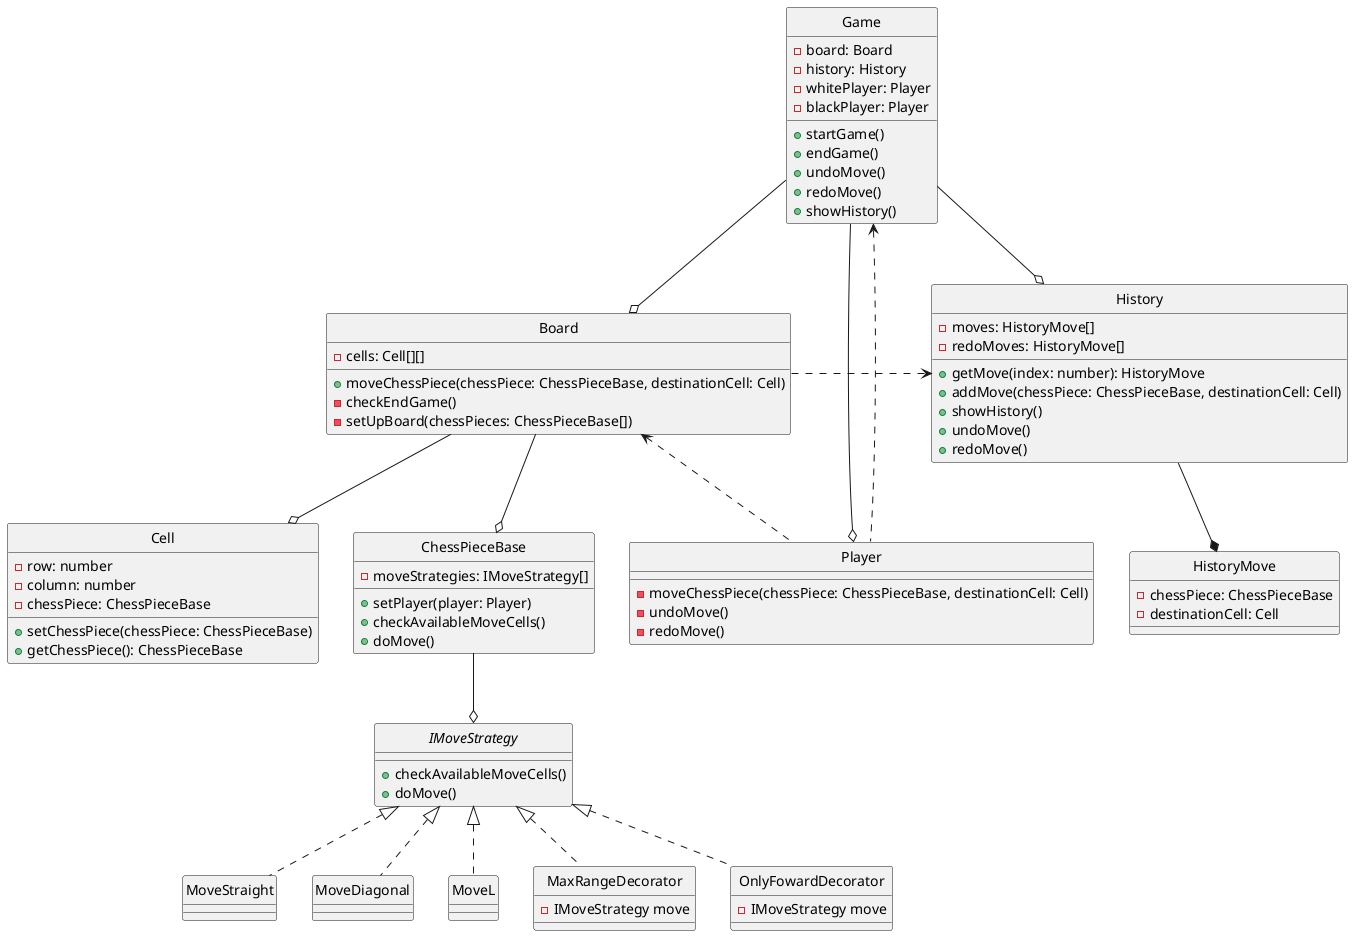 @startuml "Chess game"
hide circle

class Board {
  - cells: Cell[][]
  + moveChessPiece(chessPiece: ChessPieceBase, destinationCell: Cell)
  - checkEndGame()
  - setUpBoard(chessPieces: ChessPieceBase[])
}

class Cell {
  - row: number
  - column: number
  - chessPiece: ChessPieceBase
  + setChessPiece(chessPiece: ChessPieceBase)
  + getChessPiece(): ChessPieceBase
}

class Player {
  - moveChessPiece(chessPiece: ChessPieceBase, destinationCell: Cell)
  - undoMove()
  - redoMove()
}

class ChessPieceBase {
  - moveStrategies: IMoveStrategy[]
  + setPlayer(player: Player)
  + checkAvailableMoveCells()
  + doMove()
}

interface IMoveStrategy { 
  + checkAvailableMoveCells()
  + doMove()
}

class MoveStraight implements IMoveStrategy { }

class MoveDiagonal implements IMoveStrategy { }

class MoveL implements IMoveStrategy { }

class MaxRangeDecorator implements IMoveStrategy {
  - IMoveStrategy move
}

class OnlyFowardDecorator implements IMoveStrategy {
  - IMoveStrategy move
}

class Game {
  - board: Board
  - history: History
  - whitePlayer: Player
  - blackPlayer: Player
  + startGame()
  + endGame()
  + undoMove()
  + redoMove()
  + showHistory()
}

class History { 
  - moves: HistoryMove[]
  - redoMoves: HistoryMove[]
  + getMove(index: number): HistoryMove
  + addMove(chessPiece: ChessPieceBase, destinationCell: Cell)
  + showHistory()
  + undoMove()
  + redoMove()
}

class HistoryMove {
  - chessPiece: ChessPieceBase
  - destinationCell: Cell
}

ChessPieceBase -down-o IMoveStrategy

Board -down-o Cell
Board -down-o ChessPieceBase
Board .right.> History

History -down-* HistoryMove

Game -down-o Board
Game -down-o History
Game -down-o Player

Player .up.> Board
Player .up.> Game

@enduml